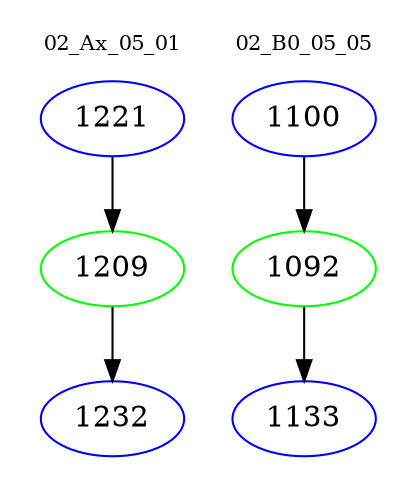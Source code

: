 digraph{
subgraph cluster_0 {
color = white
label = "02_Ax_05_01";
fontsize=10;
T0_1221 [label="1221", color="blue"]
T0_1221 -> T0_1209 [color="black"]
T0_1209 [label="1209", color="green"]
T0_1209 -> T0_1232 [color="black"]
T0_1232 [label="1232", color="blue"]
}
subgraph cluster_1 {
color = white
label = "02_B0_05_05";
fontsize=10;
T1_1100 [label="1100", color="blue"]
T1_1100 -> T1_1092 [color="black"]
T1_1092 [label="1092", color="green"]
T1_1092 -> T1_1133 [color="black"]
T1_1133 [label="1133", color="blue"]
}
}
